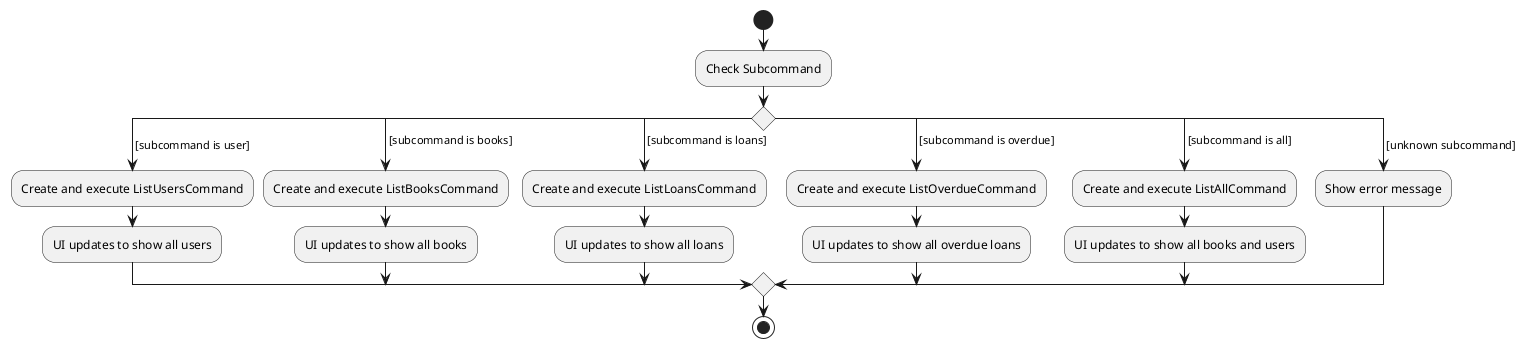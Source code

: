 @startuml
start
:Check Subcommand;
'Since the beta syntax does not support placing the condition outside the
'diamond we place it as the true branch instead.

switch ()
case ( [subcommand is user])
    :Create and execute ListUsersCommand;
    :UI updates to show all users;
case ( [subcommand is books])
    :Create and execute ListBooksCommand;
    :UI updates to show all books;
case ( [subcommand is loans])
    :Create and execute ListLoansCommand;
    :UI updates to show all loans;
case ( [subcommand is overdue])
    :Create and execute ListOverdueCommand;
    :UI updates to show all overdue loans;
case ( [subcommand is all])
    :Create and execute ListAllCommand;
    :UI updates to show all books and users;
case ( [unknown subcommand])
    :Show error message;

endswitch
stop
@enduml

